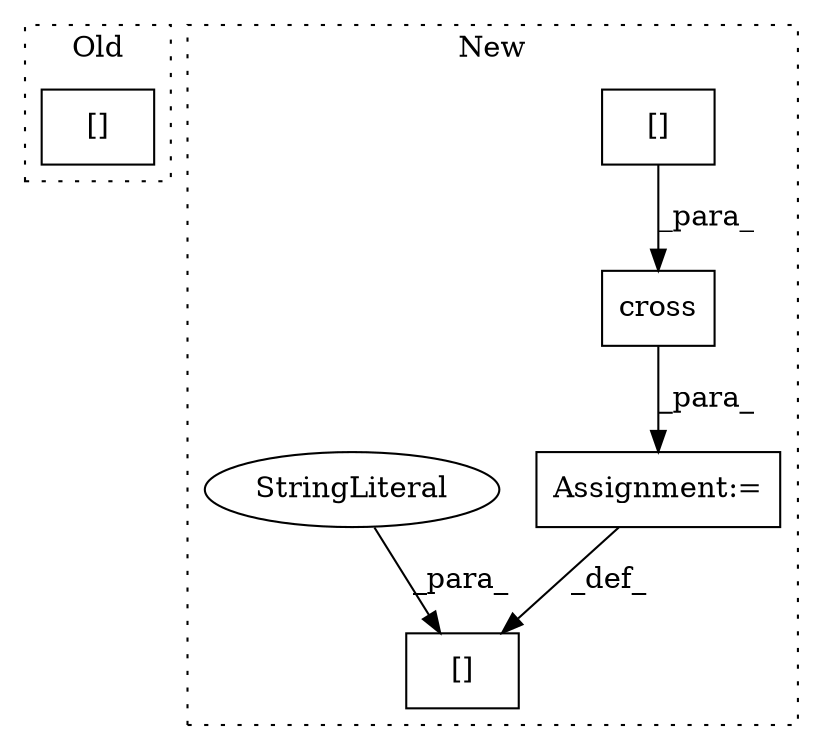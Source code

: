 digraph G {
subgraph cluster0 {
1 [label="[]" a="2" s="924,929" l="4,1" shape="box"];
label = "Old";
style="dotted";
}
subgraph cluster1 {
2 [label="cross" a="32" s="1189,1286" l="6,1" shape="box"];
3 [label="[]" a="2" s="1265,1285" l="4,1" shape="box"];
4 [label="Assignment:=" a="7" s="1182" l="1" shape="box"];
5 [label="[]" a="2" s="1156,1181" l="9,1" shape="box"];
6 [label="StringLiteral" a="45" s="1165" l="16" shape="ellipse"];
label = "New";
style="dotted";
}
2 -> 4 [label="_para_"];
3 -> 2 [label="_para_"];
4 -> 5 [label="_def_"];
6 -> 5 [label="_para_"];
}